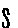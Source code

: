 beginfig(3)
pickup penrazor scaled 0.5;
z1=(1,2);
z2=(2,0);
z3=(3,2);
z4=(1.5,5);
z5=(2,7);
z6=(3,5);
draw z1{down}..z2..z3..z4..z5..{down}z6;
endfig;
end